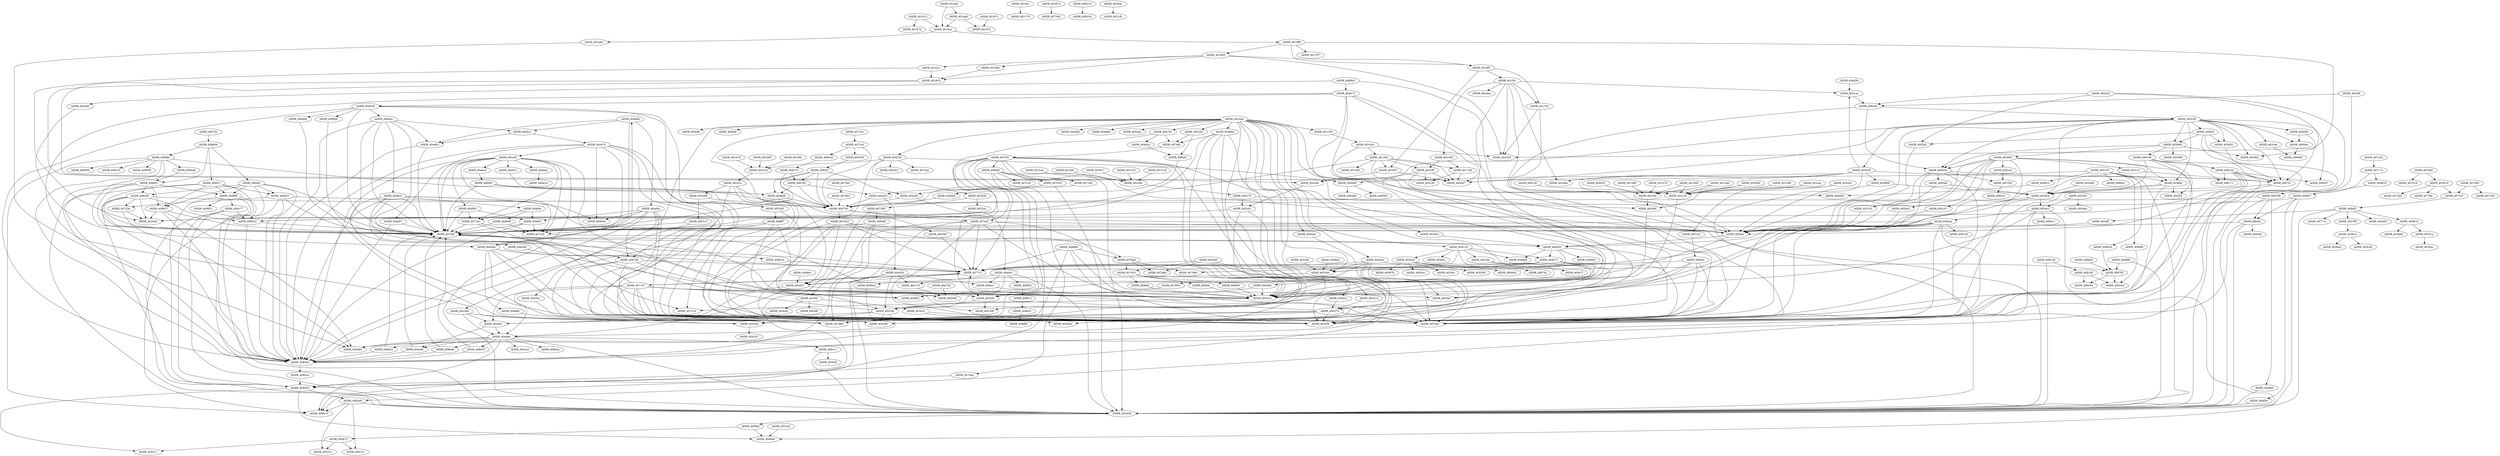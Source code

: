 DiGraph CallGraph{
ADDR_4067e5->ADDR_406806
ADDR_401598->ADDR_4021f4
ADDR_40bc77->ADDR_40561d
ADDR_40bc77->ADDR_402d38
ADDR_40bc77->ADDR_408455
ADDR_4037f9->ADDR_40381a
ADDR_403131->ADDR_403fea
ADDR_403131->ADDR_4057fc
ADDR_4063e6->ADDR_403fea
ADDR_4063e6->ADDR_405834
ADDR_405242->ADDR_407bf8
ADDR_405242->ADDR_408b0c
ADDR_40dadc->ADDR_40dd1b
ADDR_4021f4->ADDR_40341b
ADDR_406d57->ADDR_409637
ADDR_406d57->ADDR_402d38
ADDR_406d57->ADDR_408445
ADDR_406d57->ADDR_406c06
ADDR_406d57->ADDR_4072fd
ADDR_406d57->ADDR_4098f9
ADDR_4087f0->ADDR_409264
ADDR_4087f0->ADDR_409245
ADDR_4021f9->ADDR_402d47
ADDR_4021f9->ADDR_403c46
ADDR_4021f9->ADDR_403cd8
ADDR_4021f9->ADDR_402c30
ADDR_409819->ADDR_4096e7
ADDR_40588c->ADDR_402f24
ADDR_40588c->ADDR_4052b0
ADDR_40588c->ADDR_4052f5
ADDR_40588c->ADDR_405834
ADDR_401000->ADDR_402518
ADDR_40675d->ADDR_403fea
ADDR_40675d->ADDR_407b2d
ADDR_40675d->ADDR_407eaf
ADDR_409af5->ADDR_4037f9
ADDR_409af5->ADDR_402d38
ADDR_409af5->ADDR_40771c
ADDR_409af5->ADDR_40361b
ADDR_409af5->ADDR_403bb3
ADDR_409af5->ADDR_403aff
ADDR_40a726->ADDR_40d5b0
ADDR_409bfe->ADDR_40341b
ADDR_401518->ADDR_402c4b
ADDR_402518->ADDR_40241c
ADDR_40dd50->ADDR_4031aa
ADDR_4019ed->ADDR_401835
ADDR_4085ea->ADDR_4052b0
ADDR_4085ea->ADDR_4042bf
ADDR_4085ea->ADDR_40771f
ADDR_4085ea->ADDR_4052f5
ADDR_4085ea->ADDR_408445
ADDR_4085ea->ADDR_407889
ADDR_4085ea->ADDR_404002
ADDR_4085ea->ADDR_4072fd
ADDR_4085ea->ADDR_4087a5
ADDR_40a58e->ADDR_4052b0
ADDR_40a58e->ADDR_408a1b
ADDR_40a58e->ADDR_40771f
ADDR_40a58e->ADDR_408a85
ADDR_40a58e->ADDR_4052f5
ADDR_40a58e->ADDR_407889
ADDR_40a58e->ADDR_40a4db
ADDR_40a2e5->ADDR_40675d
ADDR_40a2e5->ADDR_40a0e1
ADDR_403fea->ADDR_404201
ADDR_403fea->ADDR_404002
ADDR_406c06->ADDR_40561d
ADDR_406c06->ADDR_40675d
ADDR_406c06->ADDR_40725b
ADDR_406c06->ADDR_408455
ADDR_406c06->ADDR_408445
ADDR_406c06->ADDR_4072fd
ADDR_406c06->ADDR_401bb0
ADDR_404cb8->ADDR_408445
ADDR_404cb8->ADDR_4072fd
ADDR_4072dc->ADDR_4072c9
ADDR_4072dc->ADDR_407310
ADDR_4072dc->ADDR_4072fd
ADDR_407933->ADDR_409cfa
ADDR_407933->ADDR_409bfe
ADDR_407933->ADDR_40341b
ADDR_407933->ADDR_409d61
ADDR_407283->ADDR_408455
ADDR_407283->ADDR_409a8f
ADDR_40322b->ADDR_403242
ADDR_40322b->ADDR_407283
ADDR_40436c->ADDR_407889
ADDR_4042d3->ADDR_4085ce
ADDR_4042d3->ADDR_403cfe
ADDR_4042d3->ADDR_405506
ADDR_4042d3->ADDR_40840d
ADDR_4042d3->ADDR_4087df
ADDR_4042d3->ADDR_40587b
ADDR_404201->ADDR_404a91
ADDR_404201->ADDR_404aee
ADDR_404201->ADDR_4042bf
ADDR_402c6e->ADDR_402d0f
ADDR_4023ed->ADDR_405544
ADDR_40d9cf->ADDR_40675d
ADDR_40d9cf->ADDR_40a8d8
ADDR_40d9cf->ADDR_4072fd
ADDR_404dd4->ADDR_40558c
ADDR_404dd4->ADDR_40341b
ADDR_4071cd->ADDR_40675d
ADDR_4071cd->ADDR_4092c8
ADDR_4071cd->ADDR_409436
ADDR_408445->ADDR_40841a
ADDR_409a8f->ADDR_40c6f4
ADDR_409a8f->ADDR_408445
ADDR_409a8f->ADDR_4072fd
ADDR_404124->ADDR_40419a
ADDR_404124->ADDR_4042d3
ADDR_404124->ADDR_404ebd
ADDR_404124->ADDR_407850
ADDR_404124->ADDR_405544
ADDR_404124->ADDR_404071
ADDR_404124->ADDR_404e61
ADDR_40423b->ADDR_40322b
ADDR_40423b->ADDR_404341
ADDR_40423b->ADDR_402518
ADDR_40423b->ADDR_40430b
ADDR_40423b->ADDR_4072aa
ADDR_40423b->ADDR_4084d0
ADDR_4015b8->ADDR_402c6e
ADDR_4015b8->ADDR_4021f4
ADDR_408f13->ADDR_408ec5
ADDR_407547->ADDR_409af5
ADDR_40688c->ADDR_40675d
ADDR_40688c->ADDR_409990
ADDR_40688c->ADDR_406be8
ADDR_40688c->ADDR_408445
ADDR_40688c->ADDR_409a70
ADDR_40688c->ADDR_409500
ADDR_40688c->ADDR_4072fd
ADDR_40688c->ADDR_409470
ADDR_4014ce->ADDR_401a9e
ADDR_4014ce->ADDR_4018f8
ADDR_408ea7->ADDR_40341b
ADDR_40a585->ADDR_40a58e
ADDR_4084d0->ADDR_408590
ADDR_4084d0->ADDR_408480
ADDR_409aec->ADDR_404201
ADDR_4049b0->ADDR_40561d
ADDR_4049b0->ADDR_402b80
ADDR_4049b0->ADDR_408455
ADDR_4049b0->ADDR_405544
ADDR_4049b0->ADDR_407bf8
ADDR_4049b0->ADDR_40341b
ADDR_40a423->ADDR_40675d
ADDR_40a423->ADDR_40a32b
ADDR_401569->ADDR_402c6e
ADDR_40100c->ADDR_402518
ADDR_406806->ADDR_406d57
ADDR_406806->ADDR_40688c
ADDR_406806->ADDR_406f11
ADDR_406806->ADDR_406fd2
ADDR_409150->ADDR_409195
ADDR_409150->ADDR_402d38
ADDR_40c6f4->ADDR_403b2c
ADDR_40c6f4->ADDR_40c64b
ADDR_40c6f4->ADDR_40c9f6
ADDR_40d7bb->ADDR_40771f
ADDR_40d7bb->ADDR_404f02
ADDR_40d7bb->ADDR_4052b0
ADDR_40d7bb->ADDR_4052f5
ADDR_40d7bb->ADDR_407889
ADDR_40d8cf->ADDR_4072c9
ADDR_40d8cf->ADDR_408445
ADDR_40d8cf->ADDR_4072fd
ADDR_403c46->ADDR_404a91
ADDR_403c46->ADDR_404aee
ADDR_403c46->ADDR_403cd8
ADDR_403c46->ADDR_4072fd
ADDR_403c46->ADDR_4041eb
ADDR_4042bf->ADDR_404375
ADDR_405fcd->ADDR_403002
ADDR_405fcd->ADDR_405b68
ADDR_405fcd->ADDR_403fea
ADDR_405fcd->ADDR_4057fc
ADDR_405fcd->ADDR_402f2b
ADDR_40771f->ADDR_4077a7
ADDR_40771f->ADDR_404201
ADDR_403d0b->ADDR_405834
ADDR_40558c->ADDR_403c46
ADDR_40558c->ADDR_405209
ADDR_40154e->ADDR_402c4b
ADDR_401863->ADDR_401835
ADDR_401863->ADDR_4016f3
ADDR_401863->ADDR_401a1c
ADDR_401863->ADDR_4019ed
ADDR_401863->ADDR_402530
ADDR_40347d->ADDR_407547
ADDR_40347d->ADDR_4075a5
ADDR_40347d->ADDR_4075bc
ADDR_401971->ADDR_401b51
ADDR_406be8->ADDR_406d57
ADDR_408a4b->ADDR_407889
ADDR_4044cd->ADDR_4052b0
ADDR_4044cd->ADDR_40771f
ADDR_4044cd->ADDR_4052f5
ADDR_4044cd->ADDR_407889
ADDR_4044cd->ADDR_405544
ADDR_4044cd->ADDR_404f02
ADDR_4044cd->ADDR_4087f0
ADDR_407f55->ADDR_4052b0
ADDR_407f55->ADDR_40771f
ADDR_407f55->ADDR_40558c
ADDR_407f55->ADDR_4052f5
ADDR_407f55->ADDR_407889
ADDR_407f55->ADDR_403fea
ADDR_407f55->ADDR_407eaf
ADDR_407f55->ADDR_4072fd
ADDR_407f55->ADDR_40341b
ADDR_407f55->ADDR_407c50
ADDR_407f55->ADDR_4080fd
ADDR_4060e9->ADDR_4057fc
ADDR_4060e9->ADDR_4065ee
ADDR_405834->ADDR_403fea
ADDR_405834->ADDR_4052b0
ADDR_405834->ADDR_4054c3
ADDR_407eaf->ADDR_4052b0
ADDR_407eaf->ADDR_40771f
ADDR_407eaf->ADDR_4052f5
ADDR_407eaf->ADDR_407889
ADDR_407eaf->ADDR_403fea
ADDR_407eaf->ADDR_404201
ADDR_407eaf->ADDR_40341b
ADDR_40ca8d->ADDR_40d7bb
ADDR_40ca8d->ADDR_40d8cf
ADDR_40ca8d->ADDR_4052b0
ADDR_40ca8d->ADDR_40d936
ADDR_40ca8d->ADDR_4052f5
ADDR_40ca8d->ADDR_408445
ADDR_40ca8d->ADDR_4072c9
ADDR_40ca8d->ADDR_4072fd
ADDR_401574->ADDR_402c6e
ADDR_4071bc->ADDR_4071cd
ADDR_40341b->ADDR_407310
ADDR_40341b->ADDR_4072fd
ADDR_40a4db->ADDR_40a58e
ADDR_40a4db->ADDR_40a463
ADDR_40a4db->ADDR_40a521
ADDR_40a4db->ADDR_40ca8d
ADDR_40a463->ADDR_408445
ADDR_40a463->ADDR_4072fd
ADDR_4032a2->ADDR_40dd46
ADDR_405932->ADDR_402c6e
ADDR_40421d->ADDR_404375
ADDR_4019cc->ADDR_401579
ADDR_406fd2->ADDR_409637
ADDR_406fd2->ADDR_402d38
ADDR_406fd2->ADDR_408445
ADDR_406fd2->ADDR_406c06
ADDR_406fd2->ADDR_4072fd
ADDR_406fd2->ADDR_406e25
ADDR_406fd2->ADDR_4098f9
ADDR_40224a->ADDR_4042bf
ADDR_40224a->ADDR_4044b8
ADDR_40224a->ADDR_40422c
ADDR_40224a->ADDR_4044a4
ADDR_40224a->ADDR_404d94
ADDR_40224a->ADDR_4052b0
ADDR_40224a->ADDR_4023a4
ADDR_40224a->ADDR_4052f5
ADDR_40224a->ADDR_40421d
ADDR_40224a->ADDR_405242
ADDR_40224a->ADDR_404781
ADDR_40224a->ADDR_404201
ADDR_40224a->ADDR_404dd4
ADDR_40224a->ADDR_404cab
ADDR_40224a->ADDR_404124
ADDR_40224a->ADDR_404cf8
ADDR_40224a->ADDR_403d5a
ADDR_40224a->ADDR_404edf
ADDR_40224a->ADDR_401250
ADDR_40224a->ADDR_4049b0
ADDR_40224a->ADDR_40423b
ADDR_40224a->ADDR_4044cd
ADDR_40cc65->ADDR_40d5b0
ADDR_40cc65->ADDR_40a487
ADDR_40cc65->ADDR_40d95c
ADDR_40cc65->ADDR_402d38
ADDR_40cc65->ADDR_408445
ADDR_40cc65->ADDR_4072c9
ADDR_40cc65->ADDR_40dadc
ADDR_40cc65->ADDR_403fea
ADDR_40cc65->ADDR_40dac4
ADDR_40cc65->ADDR_40a912
ADDR_40cc65->ADDR_4072fd
ADDR_40cc65->ADDR_4072dc
ADDR_40892b->ADDR_4087f0
ADDR_402df4->ADDR_40650d
ADDR_402df4->ADDR_402d38
ADDR_4056af->ADDR_40dd46
ADDR_4056af->ADDR_405672
ADDR_405b68->ADDR_406196
ADDR_405b68->ADDR_403080
ADDR_405b68->ADDR_406434
ADDR_405b68->ADDR_4030b2
ADDR_405b68->ADDR_405962
ADDR_4055d3->ADDR_408ff7
ADDR_4055d3->ADDR_405209
ADDR_4070e2->ADDR_40675d
ADDR_403002->ADDR_4057fc
ADDR_40725b->ADDR_401bb0
ADDR_40725b->ADDR_402b80
ADDR_407bad->ADDR_407a8d
ADDR_407bad->ADDR_40789e
ADDR_407bad->ADDR_407933
ADDR_408b22->ADDR_408445
ADDR_408b22->ADDR_4072fd
ADDR_4031aa->ADDR_40650d
ADDR_409130->ADDR_40dd40
ADDR_40cb76->ADDR_40d7bb
ADDR_40cb76->ADDR_4052b0
ADDR_40cb76->ADDR_40cc65
ADDR_40cb76->ADDR_40d936
ADDR_40cb76->ADDR_4052f5
ADDR_40cb76->ADDR_408445
ADDR_40cb76->ADDR_4072c9
ADDR_40cb76->ADDR_4072fd
ADDR_4080fd->ADDR_407c16
ADDR_4080fd->ADDR_407d1d
ADDR_4080fd->ADDR_402d38
ADDR_4080fd->ADDR_407cbe
ADDR_4080fd->ADDR_409470
ADDR_4080fd->ADDR_407c50
ADDR_402c4b->ADDR_402c79
ADDR_403474->ADDR_4075d5
ADDR_406e25->ADDR_40675d
ADDR_406e25->ADDR_409470
ADDR_406e25->ADDR_408445
ADDR_406e25->ADDR_4072fd
ADDR_406e25->ADDR_40725b
ADDR_403d5a->ADDR_404002
ADDR_406f11->ADDR_409637
ADDR_406f11->ADDR_402d38
ADDR_406f11->ADDR_408445
ADDR_406f11->ADDR_4072fd
ADDR_406f11->ADDR_406e25
ADDR_406f11->ADDR_4098f9
ADDR_407c50->ADDR_40675d
ADDR_4072fd->ADDR_404002
ADDR_402cac->ADDR_4021f4
ADDR_402cac->ADDR_402d0f
ADDR_4070d1->ADDR_4070e2
ADDR_40d536->ADDR_4052b0
ADDR_40d536->ADDR_4052f5
ADDR_40d536->ADDR_408445
ADDR_40d536->ADDR_408a4b
ADDR_40d536->ADDR_4072fd
ADDR_40d536->ADDR_40d4ca
ADDR_40d536->ADDR_4089dc
ADDR_40d95c->ADDR_40d8cf
ADDR_40d95c->ADDR_4072dc
ADDR_40d95c->ADDR_4072fd
ADDR_405544->ADDR_4090a2
ADDR_405544->ADDR_405209
ADDR_407d1d->ADDR_40a2e5
ADDR_407d1d->ADDR_402d38
ADDR_407d1d->ADDR_40a423
ADDR_402d38->ADDR_4056af
ADDR_401a9e->ADDR_402b80
ADDR_405310->ADDR_4088f9
ADDR_405310->ADDR_402d38
ADDR_405310->ADDR_408912
ADDR_405310->ADDR_4088e2
ADDR_405310->ADDR_40892b
ADDR_405310->ADDR_4084d0
ADDR_405310->ADDR_40588c
ADDR_4041eb->ADDR_4041b7
ADDR_40593d->ADDR_402c6e
ADDR_40593d->ADDR_4021f4
ADDR_402f2b->ADDR_403fea
ADDR_404375->ADDR_4052b0
ADDR_404375->ADDR_40771f
ADDR_404375->ADDR_4052f5
ADDR_404375->ADDR_40430b
ADDR_404375->ADDR_407889
ADDR_404375->ADDR_4041eb
ADDR_4015fc->ADDR_402dbe
ADDR_4015fc->ADDR_402530
ADDR_4015fc->ADDR_4013d0
ADDR_4015fc->ADDR_402d47
ADDR_4015fc->ADDR_402d38
ADDR_4015fc->ADDR_4031aa
ADDR_4015fc->ADDR_401792
ADDR_4015fc->ADDR_402daa
ADDR_40351a->ADDR_4035ec
ADDR_4014fd->ADDR_402c4b
ADDR_408ff7->ADDR_407310
ADDR_408ff7->ADDR_40341b
ADDR_408ff7->ADDR_403c46
ADDR_408ff7->ADDR_403cd8
ADDR_408ff7->ADDR_4072fd
ADDR_403eb5->ADDR_407a8d
ADDR_403eb5->ADDR_4052b0
ADDR_403eb5->ADDR_40771f
ADDR_403eb5->ADDR_4052f5
ADDR_403eb5->ADDR_407889
ADDR_403eb5->ADDR_40341b
ADDR_403eb5->ADDR_407933
ADDR_409195->ADDR_409264
ADDR_409195->ADDR_409245
ADDR_408b8e->ADDR_408445
ADDR_408b8e->ADDR_4072fd
ADDR_402e25->ADDR_40650d
ADDR_402e25->ADDR_4030b2
ADDR_402e25->ADDR_402d38
ADDR_402e25->ADDR_402f2b
ADDR_403b2c->ADDR_4052b0
ADDR_403b2c->ADDR_4052f5
ADDR_408b0c->ADDR_408ab2
ADDR_404071->ADDR_40771f
ADDR_404071->ADDR_40789e
ADDR_404071->ADDR_4052b0
ADDR_404071->ADDR_4052f5
ADDR_404071->ADDR_407889
ADDR_40dac4->ADDR_40d9cf
ADDR_40a886->ADDR_40771f
ADDR_40a886->ADDR_407bad
ADDR_40a886->ADDR_4052b0
ADDR_40a886->ADDR_4052f5
ADDR_40a886->ADDR_407889
ADDR_407162->ADDR_40717a
ADDR_403460->ADDR_407618
ADDR_403460->ADDR_40347d
ADDR_40717a->ADDR_409819
ADDR_40717a->ADDR_40978b
ADDR_40a8d8->ADDR_40675d
ADDR_409436->ADDR_4092f3
ADDR_401807->ADDR_402d47
ADDR_401807->ADDR_402c0b
ADDR_409cfa->ADDR_40341b
ADDR_4057fc->ADDR_4052b0
ADDR_4057fc->ADDR_405834
ADDR_40a487->ADDR_408445
ADDR_40a487->ADDR_4072fd
ADDR_405917->ADDR_402c4b
ADDR_405be3->ADDR_403fea
ADDR_40381a->ADDR_403ba2
ADDR_40381a->ADDR_403c36
ADDR_408912->ADDR_40dd40
ADDR_4016f3->ADDR_4015fc
ADDR_4016f3->ADDR_401792
ADDR_4016f3->ADDR_401807
ADDR_40422c->ADDR_404375
ADDR_4090a2->ADDR_403cd8
ADDR_4090a2->ADDR_4072fd
ADDR_4096e7->ADDR_40675d
ADDR_4096e7->ADDR_40b4cf
ADDR_4096e7->ADDR_402d38
ADDR_4096e7->ADDR_40af5d
ADDR_409d61->ADDR_40341b
ADDR_4023a4->ADDR_404a91
ADDR_4023a4->ADDR_404aee
ADDR_4023a4->ADDR_4041eb
ADDR_408942->ADDR_405544
ADDR_40561d->ADDR_408445
ADDR_40561d->ADDR_4072fd
ADDR_4082e8->ADDR_409470
ADDR_4082e8->ADDR_402d38
ADDR_4082e8->ADDR_40911c
ADDR_4082e8->ADDR_40522c
ADDR_4057b0->ADDR_40923c
ADDR_4013d0->ADDR_4021f9
ADDR_4013d0->ADDR_4017d6
ADDR_4077a7->ADDR_404a91
ADDR_4077a7->ADDR_4052b0
ADDR_4077a7->ADDR_404aee
ADDR_4077a7->ADDR_40558c
ADDR_4077a7->ADDR_4052f5
ADDR_4077a7->ADDR_407889
ADDR_4077a7->ADDR_40771f
ADDR_4077a7->ADDR_404f02
ADDR_4077a7->ADDR_4072fd
ADDR_4077a7->ADDR_40341b
ADDR_4077a7->ADDR_4041eb
ADDR_40a912->ADDR_40a8d8
ADDR_407850->ADDR_404f02
ADDR_402d0f->ADDR_40341b
ADDR_403107->ADDR_403fea
ADDR_404002->ADDR_404071
ADDR_404002->ADDR_404e9e
ADDR_404002->ADDR_40341b
ADDR_404002->ADDR_404ebd
ADDR_404002->ADDR_405544
ADDR_401835->ADDR_402d47
ADDR_401835->ADDR_402c0b
ADDR_4089b5->ADDR_40a585
ADDR_4089b5->ADDR_40a672
ADDR_4089b5->ADDR_40341b
ADDR_40a0e1->ADDR_408f3d
ADDR_40a0e1->ADDR_403c46
ADDR_40a0e1->ADDR_402d38
ADDR_40a0e1->ADDR_40a710
ADDR_40a0e1->ADDR_408ea7
ADDR_408455->ADDR_40dd46
ADDR_408455->ADDR_4082e8
ADDR_408455->ADDR_405217
ADDR_4072c9->ADDR_404002
ADDR_40b4cf->ADDR_40d5db
ADDR_40b4cf->ADDR_402d38
ADDR_40b4cf->ADDR_408445
ADDR_40b4cf->ADDR_4072fd
ADDR_405962->ADDR_402ec4
ADDR_405962->ADDR_4052b0
ADDR_405962->ADDR_403181
ADDR_405962->ADDR_403131
ADDR_405962->ADDR_4052f5
ADDR_405962->ADDR_403fea
ADDR_405962->ADDR_403107
ADDR_405962->ADDR_406434
ADDR_405962->ADDR_405be3
ADDR_405962->ADDR_40588c
ADDR_40af5d->ADDR_402d38
ADDR_403181->ADDR_403fea
ADDR_4054c3->ADDR_40dd46
ADDR_4054c3->ADDR_4082e8
ADDR_4054c3->ADDR_4085ea
ADDR_4054c3->ADDR_4042bf
ADDR_4054c3->ADDR_4085c1
ADDR_40a672->ADDR_4052b0
ADDR_40a672->ADDR_40d536
ADDR_40a672->ADDR_40771f
ADDR_40a672->ADDR_4052f5
ADDR_40a672->ADDR_407889
ADDR_40a672->ADDR_40341b
ADDR_402ec4->ADDR_4057b0
ADDR_4065ee->ADDR_406660
ADDR_406224->ADDR_406171
ADDR_406224->ADDR_4057fc
ADDR_406224->ADDR_4052b0
ADDR_406224->ADDR_4052f5
ADDR_406224->ADDR_401bb0
ADDR_406224->ADDR_409267
ADDR_406224->ADDR_405834
ADDR_40a9eb->ADDR_402d38
ADDR_408f3d->ADDR_408f13
ADDR_40d849->ADDR_4072c9
ADDR_40d849->ADDR_4072fd
ADDR_402460->ADDR_405513
ADDR_402460->ADDR_4055d3
ADDR_40241c->ADDR_404363
ADDR_40241c->ADDR_402460
ADDR_40241c->ADDR_4052b0
ADDR_40241c->ADDR_4052f5
ADDR_40241c->ADDR_40436c
ADDR_40dbfa->ADDR_40d8cf
ADDR_40dbfa->ADDR_40d849
ADDR_40dbfa->ADDR_4072dc
ADDR_4098f9->ADDR_40561d
ADDR_4098f9->ADDR_40bc77
ADDR_4098f9->ADDR_402d38
ADDR_4098f9->ADDR_408455
ADDR_4098f9->ADDR_409831
ADDR_409637->ADDR_401bb0
ADDR_409637->ADDR_408445
ADDR_409637->ADDR_4072fd
ADDR_409637->ADDR_402b80
ADDR_407665->ADDR_407547
ADDR_407665->ADDR_407530
ADDR_409219->ADDR_40923b
ADDR_40a710->ADDR_40d5b0
ADDR_40db1f->ADDR_40d7bb
ADDR_40db1f->ADDR_4052b0
ADDR_40db1f->ADDR_40d936
ADDR_40db1f->ADDR_4052f5
ADDR_40db1f->ADDR_408445
ADDR_40db1f->ADDR_4072c9
ADDR_40db1f->ADDR_4072fd
ADDR_40db1f->ADDR_40dbfa
ADDR_405672->ADDR_40911c
ADDR_405672->ADDR_405217
ADDR_405672->ADDR_40522c
ADDR_401ae2->ADDR_401ab6
ADDR_401ae2->ADDR_4014ce
ADDR_4088c6->ADDR_4087f0
ADDR_4018f8->ADDR_402530
ADDR_4018f8->ADDR_4016f3
ADDR_4018f8->ADDR_401863
ADDR_4018f8->ADDR_401757
ADDR_403d4c->ADDR_4051fb
ADDR_4044a4->ADDR_404375
ADDR_407bf8->ADDR_407f55
ADDR_4015dd->ADDR_402c6e
ADDR_4015dd->ADDR_4021f4
ADDR_4088f9->ADDR_409245
ADDR_40a32b->ADDR_40a710
ADDR_40a32b->ADDR_403c46
ADDR_40a32b->ADDR_402d38
ADDR_40a32b->ADDR_409470
ADDR_40a32b->ADDR_408ea7
ADDR_404a91->ADDR_404aee
ADDR_404a91->ADDR_404cb8
ADDR_408c03->ADDR_408445
ADDR_408c03->ADDR_4072fd
ADDR_40a7d5->ADDR_40675d
ADDR_40a7d5->ADDR_40a8d8
ADDR_40a7d5->ADDR_40a423
ADDR_407cbe->ADDR_409470
ADDR_4031ee->ADDR_406660
ADDR_401533->ADDR_402c4b
ADDR_406196->ADDR_406171
ADDR_406196->ADDR_4052b0
ADDR_406196->ADDR_402f24
ADDR_406196->ADDR_4052f5
ADDR_406196->ADDR_406224
ADDR_406196->ADDR_405834
ADDR_401b13->ADDR_4014ce
ADDR_401b13->ADDR_401b7b
ADDR_4089dc->ADDR_40771f
ADDR_405513->ADDR_408445
ADDR_405513->ADDR_4072fd
ADDR_40dc94->ADDR_40341b
ADDR_401260->ADDR_401400
ADDR_401260->ADDR_402d47
ADDR_401260->ADDR_4017d6
ADDR_401260->ADDR_4021f4
ADDR_401260->ADDR_401bb0
ADDR_401260->ADDR_4021f9
ADDR_401260->ADDR_401807
ADDR_4017d6->ADDR_402d47
ADDR_4017d6->ADDR_402c30
ADDR_404363->ADDR_40771f
ADDR_40d4ca->ADDR_40db1f
ADDR_40d4ca->ADDR_408445
ADDR_40d4ca->ADDR_40a463
ADDR_40d4ca->ADDR_40dc94
ADDR_40d4ca->ADDR_4072fd
ADDR_40d4ca->ADDR_40a521
ADDR_40d4ca->ADDR_40341b
ADDR_40978b->ADDR_40a9eb
ADDR_40978b->ADDR_40675d
ADDR_40978b->ADDR_40b4cf
ADDR_40978b->ADDR_402d38
ADDR_40650d->ADDR_403fea
ADDR_40650d->ADDR_406434
ADDR_40650d->ADDR_405c30
ADDR_40419a->ADDR_404e7f
ADDR_40419a->ADDR_40341b
ADDR_408ab2->ADDR_40675d
ADDR_4092c8->ADDR_409276
ADDR_408a1b->ADDR_40771f
ADDR_407b2d->ADDR_407bad
ADDR_407b2d->ADDR_4052b0
ADDR_407b2d->ADDR_40771f
ADDR_407b2d->ADDR_4052f5
ADDR_407b2d->ADDR_407889
ADDR_407b2d->ADDR_403fea
ADDR_407b2d->ADDR_404201
ADDR_40320c->ADDR_4031e0
ADDR_40320c->ADDR_4021f4
ADDR_405b28->ADDR_4057fc
ADDR_405b28->ADDR_402d47
ADDR_405b28->ADDR_402d38
ADDR_405b28->ADDR_402dbe
ADDR_405b28->ADDR_4031aa
ADDR_405b28->ADDR_403fea
ADDR_405b28->ADDR_405868
ADDR_401a1c->ADDR_401835
ADDR_401a1c->ADDR_401bb0
ADDR_4066ec->ADDR_40771f
ADDR_4066ec->ADDR_40341b
ADDR_4066ec->ADDR_4052b0
ADDR_4066ec->ADDR_4052f5
ADDR_4066ec->ADDR_407889
ADDR_401ab6->ADDR_401b51
ADDR_401ab6->ADDR_4014ce
ADDR_404781->ADDR_404834
ADDR_404781->ADDR_40558c
ADDR_404781->ADDR_407bf8
ADDR_408880->ADDR_4087f0
ADDR_408880->ADDR_402d38
ADDR_402c0b->ADDR_402cd1
ADDR_40841a->ADDR_408455
ADDR_403aff->ADDR_4072fd
ADDR_402c79->ADDR_402cd1
ADDR_402c79->ADDR_402d0f
ADDR_4092f3->ADDR_40675d
ADDR_4092f3->ADDR_40a8d8
ADDR_4092f3->ADDR_40a2e5
ADDR_4092f3->ADDR_40a7d5
ADDR_4092f3->ADDR_4072fd
ADDR_406434->ADDR_4057fc
ADDR_406434->ADDR_4052b0
ADDR_406434->ADDR_4057b0
ADDR_406434->ADDR_4052f5
ADDR_406434->ADDR_4063e6
ADDR_406434->ADDR_403fea
ADDR_40a521->ADDR_40a463
ADDR_40a521->ADDR_40cb76
ADDR_408ec5->ADDR_408f89
ADDR_408a85->ADDR_407889
ADDR_404aee->ADDR_404aca
ADDR_404aee->ADDR_402b80
ADDR_404aee->ADDR_408b8e
ADDR_404aee->ADDR_408bea
ADDR_404aee->ADDR_402d38
ADDR_404aee->ADDR_408455
ADDR_404aee->ADDR_408b22
ADDR_404aee->ADDR_408c03
ADDR_404aee->ADDR_408cc1
ADDR_404aee->ADDR_404cb8
ADDR_401250->ADDR_4010c0
ADDR_405868->ADDR_403fea
ADDR_405868->ADDR_405834
ADDR_401018->ADDR_402518
ADDR_408cc1->ADDR_404f30
ADDR_408cc1->ADDR_402d38
ADDR_40361b->ADDR_403bde
ADDR_40361b->ADDR_40351a
ADDR_4010c0->ADDR_401260
ADDR_4010c0->ADDR_402530
ADDR_4010c0->ADDR_4021f4
ADDR_401792->ADDR_402530
ADDR_401792->ADDR_4021f4
ADDR_409276->ADDR_40675d
ADDR_409276->ADDR_40a7d5
ADDR_404834->ADDR_408b0c
ADDR_402cd1->ADDR_40561d
ADDR_402cd1->ADDR_403c46
ADDR_402cd1->ADDR_402b80
ADDR_4031e0->ADDR_4066ec
ADDR_4023cb->ADDR_4054c3
ADDR_4023cb->ADDR_4054a4
ADDR_405c30->ADDR_405b68
ADDR_405c30->ADDR_4030b2
ADDR_405c30->ADDR_409267
ADDR_405c30->ADDR_405fcd
ADDR_405c30->ADDR_403002
ADDR_405c30->ADDR_4031ee
ADDR_405c30->ADDR_402d47
ADDR_405c30->ADDR_405b28
ADDR_405c30->ADDR_4057fc
ADDR_405c30->ADDR_403fea
ADDR_405c30->ADDR_402c0b
ADDR_405c30->ADDR_4060e9
ADDR_405c30->ADDR_406434
ADDR_405c30->ADDR_405834
ADDR_405c30->ADDR_4065ee
ADDR_405c30->ADDR_40588c
}
